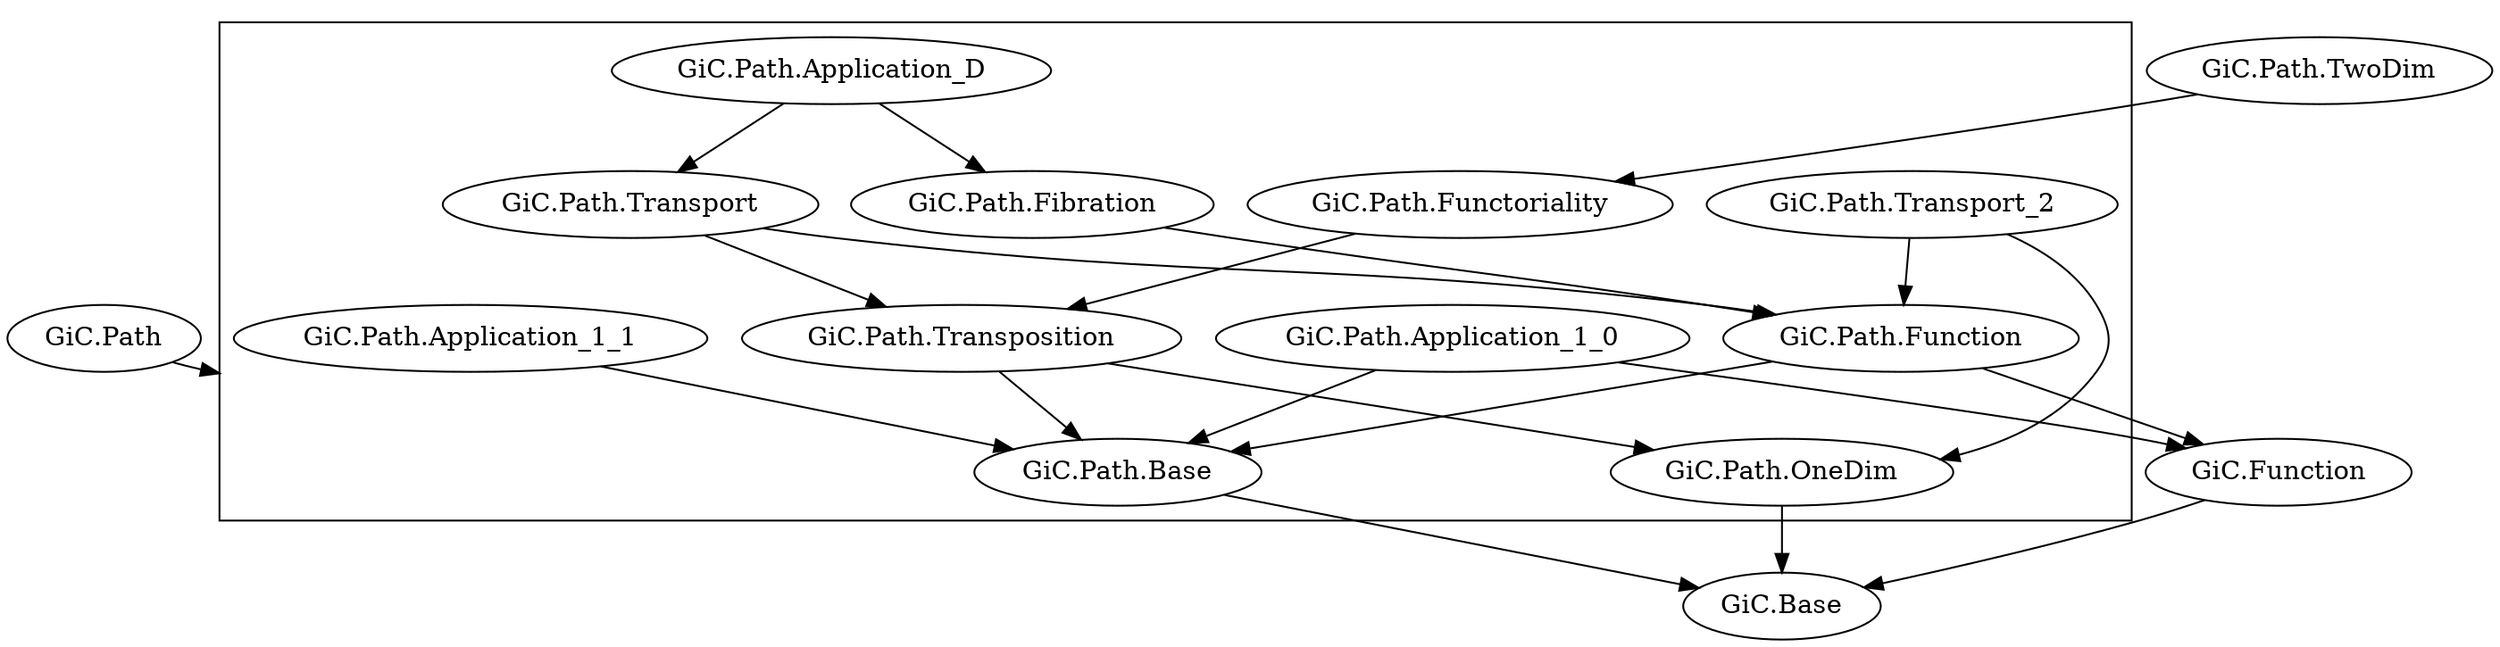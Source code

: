 digraph dependency_graph_tred {
  compound = true;

  # GiC.Base

  # GiC.Function
  "GiC.Function" -> "GiC.Base";

  # GiC.Path.Base
  "GiC.Path.Base" -> "GiC.Base";

  # GiC.Path.Function
  "GiC.Path.Function" -> "GiC.Function";
  "GiC.Path.Function" -> "GiC.Path.Base";

  # GiC.Path.OneDim
  "GiC.Path.OneDim" -> "GiC.Base";

  # GiC.Path.Transposition
  "GiC.Path.Transposition" -> "GiC.Path.Base";
  "GiC.Path.Transposition" -> "GiC.Path.OneDim";

  # GiC.Path.Functoriality
  "GiC.Path.Functoriality" -> "GiC.Path.Transposition";

  # GiC.Path.TwoDim
  "GiC.Path.TwoDim" -> "GiC.Path.Functoriality";

  # GiC.Path.Application_1_0
  "GiC.Path.Application_1_0" -> "GiC.Function";
  "GiC.Path.Application_1_0" -> "GiC.Path.Base";

  # GiC.Path.Application_1_1
  "GiC.Path.Application_1_1" -> "GiC.Path.Base";

  # GiC.Path.Transport
  "GiC.Path.Transport" -> "GiC.Path.Function";
  "GiC.Path.Transport" -> "GiC.Path.Transposition";

  # GiC.Path.Fibration
  "GiC.Path.Fibration" -> "GiC.Path.Function";

  # GiC.Path.Transport_2
  "GiC.Path.Transport_2" -> "GiC.Path.Function";
  "GiC.Path.Transport_2" -> "GiC.Path.OneDim";

  # GiC.Path.Application_D
  "GiC.Path.Application_D" -> "GiC.Path.Transport";
  "GiC.Path.Application_D" -> "GiC.Path.Fibration";

  # GiC.Path
  subgraph cluster_GiC_Path {
    "GiC.Path.Base";
    "GiC.Path.Function";
    "GiC.Path.OneDim";
    "GiC.Path.Transposition";
    "GiC.Path.Functoriality";
    "GiC.Path.Application_1_0";
    "GiC.Path.Application_1_1";
    "GiC.Path.Transport";
    "GiC.Path.Fibration";
    "GiC.Path.Transport_2";
    "GiC.Path.Application_D";
  }

  "GiC.Path" -> "GiC.Path.Base" [lhead = cluster_GiC_Path];
}

